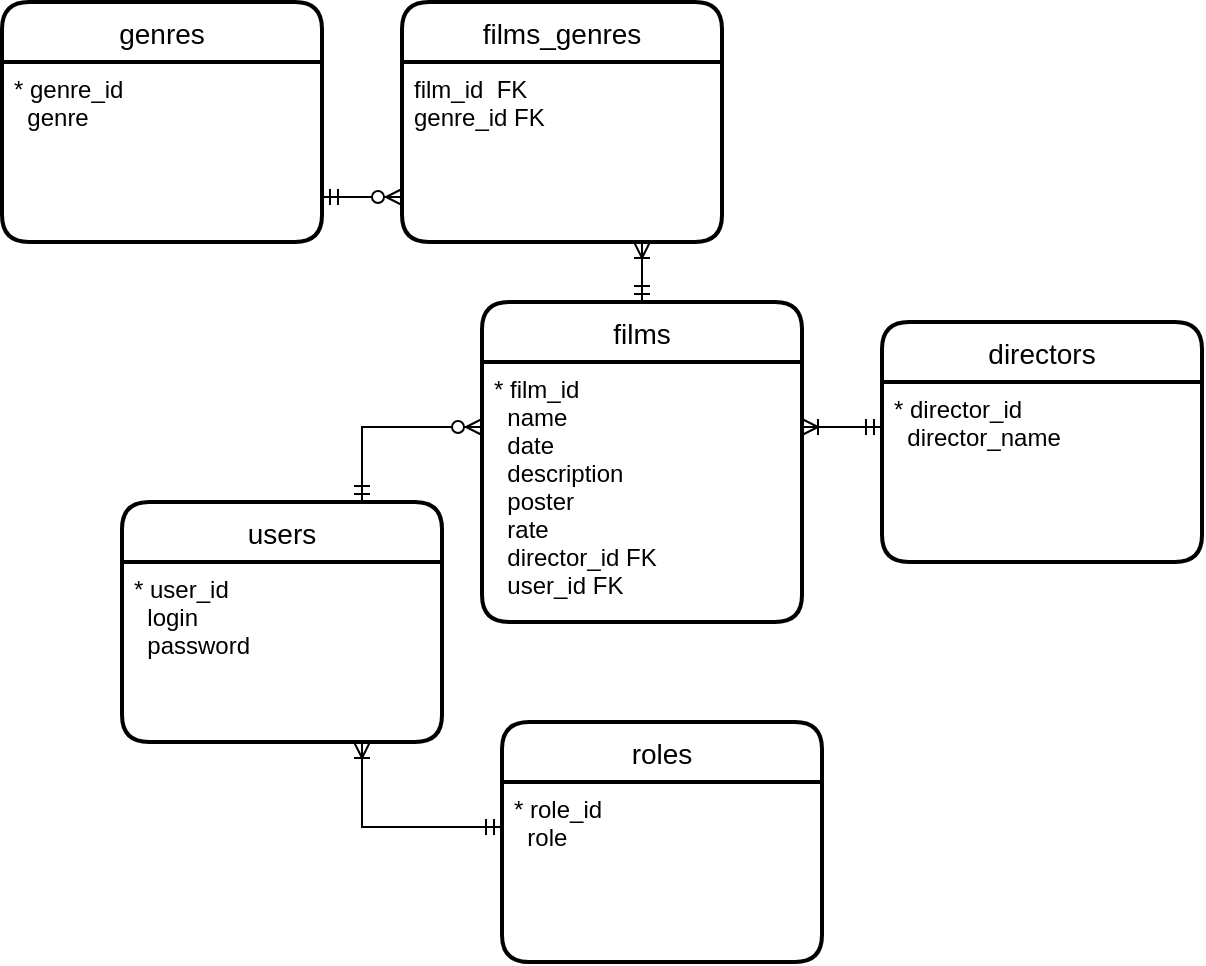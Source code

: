 <mxfile version="18.1.3" type="device"><diagram id="NydCwmKnXaKmYyR8a9Yz" name="Page-1"><mxGraphModel dx="1622" dy="835" grid="1" gridSize="10" guides="1" tooltips="1" connect="1" arrows="1" fold="1" page="1" pageScale="1" pageWidth="827" pageHeight="1169" math="0" shadow="0"><root><mxCell id="0"/><mxCell id="1" parent="0"/><mxCell id="pgemwkMyyjxQiHkHLFno-14" value="films" style="swimlane;childLayout=stackLayout;horizontal=1;startSize=30;horizontalStack=0;rounded=1;fontSize=14;fontStyle=0;strokeWidth=2;resizeParent=0;resizeLast=1;shadow=0;dashed=0;align=center;" parent="1" vertex="1"><mxGeometry x="270" y="500" width="160" height="160" as="geometry"/></mxCell><mxCell id="pgemwkMyyjxQiHkHLFno-15" value="* film_id&#10;  name&#10;  date&#10;  description&#10;  poster&#10;  rate&#10;  director_id FK&#10;  user_id FK" style="align=left;strokeColor=none;fillColor=none;spacingLeft=4;fontSize=12;verticalAlign=top;resizable=0;rotatable=0;part=1;" parent="pgemwkMyyjxQiHkHLFno-14" vertex="1"><mxGeometry y="30" width="160" height="130" as="geometry"/></mxCell><mxCell id="pgemwkMyyjxQiHkHLFno-21" value="films_genres" style="swimlane;childLayout=stackLayout;horizontal=1;startSize=30;horizontalStack=0;rounded=1;fontSize=14;fontStyle=0;strokeWidth=2;resizeParent=0;resizeLast=1;shadow=0;dashed=0;align=center;" parent="1" vertex="1"><mxGeometry x="230" y="350" width="160" height="120" as="geometry"/></mxCell><mxCell id="pgemwkMyyjxQiHkHLFno-22" value="film_id  FK&#10;genre_id FK" style="align=left;strokeColor=none;fillColor=none;spacingLeft=4;fontSize=12;verticalAlign=top;resizable=0;rotatable=0;part=1;" parent="pgemwkMyyjxQiHkHLFno-21" vertex="1"><mxGeometry y="30" width="160" height="90" as="geometry"/></mxCell><mxCell id="pgemwkMyyjxQiHkHLFno-23" value="genres" style="swimlane;childLayout=stackLayout;horizontal=1;startSize=30;horizontalStack=0;rounded=1;fontSize=14;fontStyle=0;strokeWidth=2;resizeParent=0;resizeLast=1;shadow=0;dashed=0;align=center;" parent="1" vertex="1"><mxGeometry x="30" y="350" width="160" height="120" as="geometry"/></mxCell><mxCell id="pgemwkMyyjxQiHkHLFno-24" value="* genre_id&#10;  genre" style="align=left;strokeColor=none;fillColor=none;spacingLeft=4;fontSize=12;verticalAlign=top;resizable=0;rotatable=0;part=1;" parent="pgemwkMyyjxQiHkHLFno-23" vertex="1"><mxGeometry y="30" width="160" height="90" as="geometry"/></mxCell><mxCell id="pgemwkMyyjxQiHkHLFno-25" value="" style="edgeStyle=orthogonalEdgeStyle;fontSize=12;html=1;endArrow=ERoneToMany;startArrow=ERmandOne;rounded=0;entryX=0.75;entryY=1;entryDx=0;entryDy=0;exitX=0.5;exitY=0;exitDx=0;exitDy=0;" parent="1" source="pgemwkMyyjxQiHkHLFno-14" target="pgemwkMyyjxQiHkHLFno-22" edge="1"><mxGeometry width="100" height="100" relative="1" as="geometry"><mxPoint x="464" y="460" as="sourcePoint"/><mxPoint x="464" y="520" as="targetPoint"/></mxGeometry></mxCell><mxCell id="pgemwkMyyjxQiHkHLFno-26" value="" style="edgeStyle=orthogonalEdgeStyle;fontSize=12;html=1;endArrow=ERzeroToMany;startArrow=ERmandOne;rounded=0;exitX=1;exitY=0.75;exitDx=0;exitDy=0;entryX=0;entryY=0.75;entryDx=0;entryDy=0;" parent="1" source="pgemwkMyyjxQiHkHLFno-24" target="pgemwkMyyjxQiHkHLFno-22" edge="1"><mxGeometry width="100" height="100" relative="1" as="geometry"><mxPoint x="420" y="780" as="sourcePoint"/><mxPoint x="190" y="448" as="targetPoint"/></mxGeometry></mxCell><mxCell id="pgemwkMyyjxQiHkHLFno-42" value="users" style="swimlane;childLayout=stackLayout;horizontal=1;startSize=30;horizontalStack=0;rounded=1;fontSize=14;fontStyle=0;strokeWidth=2;resizeParent=0;resizeLast=1;shadow=0;dashed=0;align=center;" parent="1" vertex="1"><mxGeometry x="90" y="600" width="160" height="120" as="geometry"/></mxCell><mxCell id="pgemwkMyyjxQiHkHLFno-43" value="* user_id&#10;  login&#10;  password" style="align=left;strokeColor=none;fillColor=none;spacingLeft=4;fontSize=12;verticalAlign=top;resizable=0;rotatable=0;part=1;" parent="pgemwkMyyjxQiHkHLFno-42" vertex="1"><mxGeometry y="30" width="160" height="90" as="geometry"/></mxCell><mxCell id="pgemwkMyyjxQiHkHLFno-51" value="" style="edgeStyle=orthogonalEdgeStyle;fontSize=12;html=1;endArrow=ERzeroToMany;startArrow=ERmandOne;rounded=0;exitX=0.75;exitY=0;exitDx=0;exitDy=0;entryX=0;entryY=0.25;entryDx=0;entryDy=0;" parent="1" source="pgemwkMyyjxQiHkHLFno-42" target="pgemwkMyyjxQiHkHLFno-15" edge="1"><mxGeometry width="100" height="100" relative="1" as="geometry"><mxPoint x="400" y="700" as="sourcePoint"/><mxPoint x="170" y="630" as="targetPoint"/></mxGeometry></mxCell><mxCell id="pgemwkMyyjxQiHkHLFno-56" value="roles" style="swimlane;childLayout=stackLayout;horizontal=1;startSize=30;horizontalStack=0;rounded=1;fontSize=14;fontStyle=0;strokeWidth=2;resizeParent=0;resizeLast=1;shadow=0;dashed=0;align=center;" parent="1" vertex="1"><mxGeometry x="280" y="710" width="160" height="120" as="geometry"/></mxCell><mxCell id="pgemwkMyyjxQiHkHLFno-57" value="* role_id&#10;  role" style="align=left;strokeColor=none;fillColor=none;spacingLeft=4;fontSize=12;verticalAlign=top;resizable=0;rotatable=0;part=1;" parent="pgemwkMyyjxQiHkHLFno-56" vertex="1"><mxGeometry y="30" width="160" height="90" as="geometry"/></mxCell><mxCell id="pgemwkMyyjxQiHkHLFno-64" value="directors" style="swimlane;childLayout=stackLayout;horizontal=1;startSize=30;horizontalStack=0;rounded=1;fontSize=14;fontStyle=0;strokeWidth=2;resizeParent=0;resizeLast=1;shadow=0;dashed=0;align=center;" parent="1" vertex="1"><mxGeometry x="470" y="510" width="160" height="120" as="geometry"/></mxCell><mxCell id="pgemwkMyyjxQiHkHLFno-65" value="* director_id&#10;  director_name" style="align=left;strokeColor=none;fillColor=none;spacingLeft=4;fontSize=12;verticalAlign=top;resizable=0;rotatable=0;part=1;" parent="pgemwkMyyjxQiHkHLFno-64" vertex="1"><mxGeometry y="30" width="160" height="90" as="geometry"/></mxCell><mxCell id="pgemwkMyyjxQiHkHLFno-66" value="" style="edgeStyle=orthogonalEdgeStyle;fontSize=12;html=1;endArrow=ERoneToMany;startArrow=ERmandOne;rounded=0;exitX=0;exitY=0.25;exitDx=0;exitDy=0;entryX=1;entryY=0.25;entryDx=0;entryDy=0;" parent="1" source="pgemwkMyyjxQiHkHLFno-65" target="pgemwkMyyjxQiHkHLFno-15" edge="1"><mxGeometry width="100" height="100" relative="1" as="geometry"><mxPoint x="240" y="562.5" as="sourcePoint"/><mxPoint x="430" y="552.5" as="targetPoint"/><Array as="points"/></mxGeometry></mxCell><mxCell id="pgemwkMyyjxQiHkHLFno-72" value="" style="edgeStyle=orthogonalEdgeStyle;fontSize=12;html=1;endArrow=ERoneToMany;startArrow=ERmandOne;rounded=0;exitX=0;exitY=0.25;exitDx=0;exitDy=0;entryX=0.75;entryY=1;entryDx=0;entryDy=0;" parent="1" source="pgemwkMyyjxQiHkHLFno-57" target="pgemwkMyyjxQiHkHLFno-43" edge="1"><mxGeometry width="100" height="100" relative="1" as="geometry"><mxPoint x="440" y="572.5" as="sourcePoint"/><mxPoint x="310" y="760" as="targetPoint"/><Array as="points"/></mxGeometry></mxCell></root></mxGraphModel></diagram></mxfile>